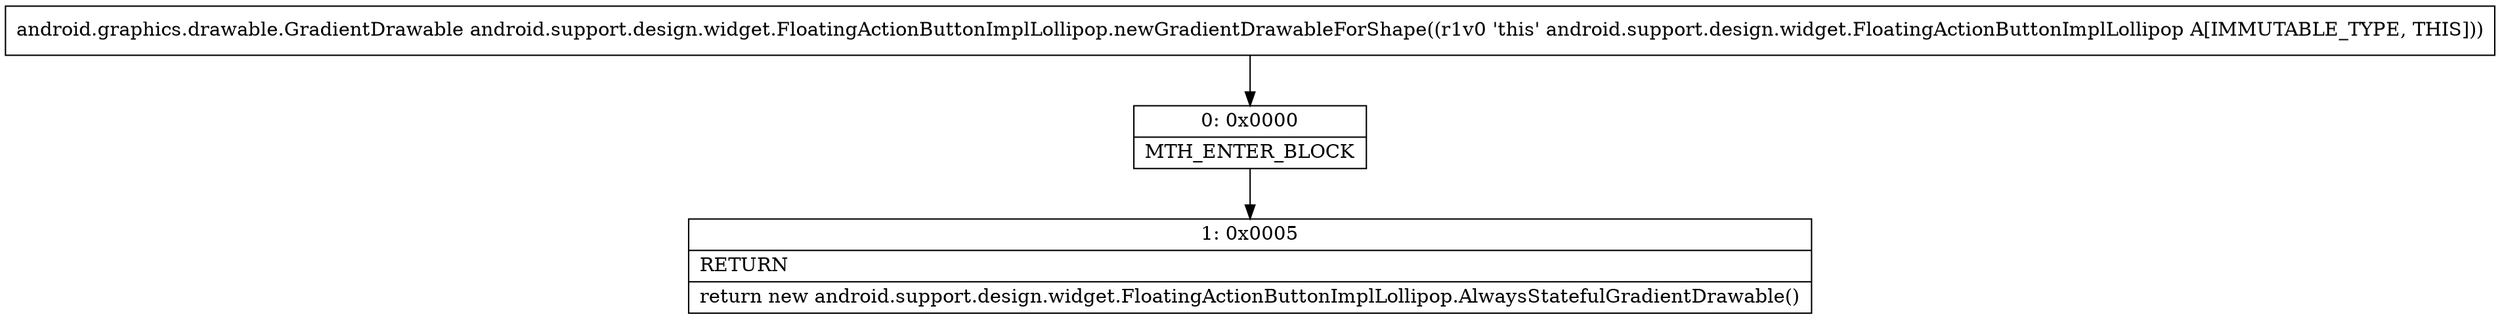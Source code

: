digraph "CFG forandroid.support.design.widget.FloatingActionButtonImplLollipop.newGradientDrawableForShape()Landroid\/graphics\/drawable\/GradientDrawable;" {
Node_0 [shape=record,label="{0\:\ 0x0000|MTH_ENTER_BLOCK\l}"];
Node_1 [shape=record,label="{1\:\ 0x0005|RETURN\l|return new android.support.design.widget.FloatingActionButtonImplLollipop.AlwaysStatefulGradientDrawable()\l}"];
MethodNode[shape=record,label="{android.graphics.drawable.GradientDrawable android.support.design.widget.FloatingActionButtonImplLollipop.newGradientDrawableForShape((r1v0 'this' android.support.design.widget.FloatingActionButtonImplLollipop A[IMMUTABLE_TYPE, THIS])) }"];
MethodNode -> Node_0;
Node_0 -> Node_1;
}

